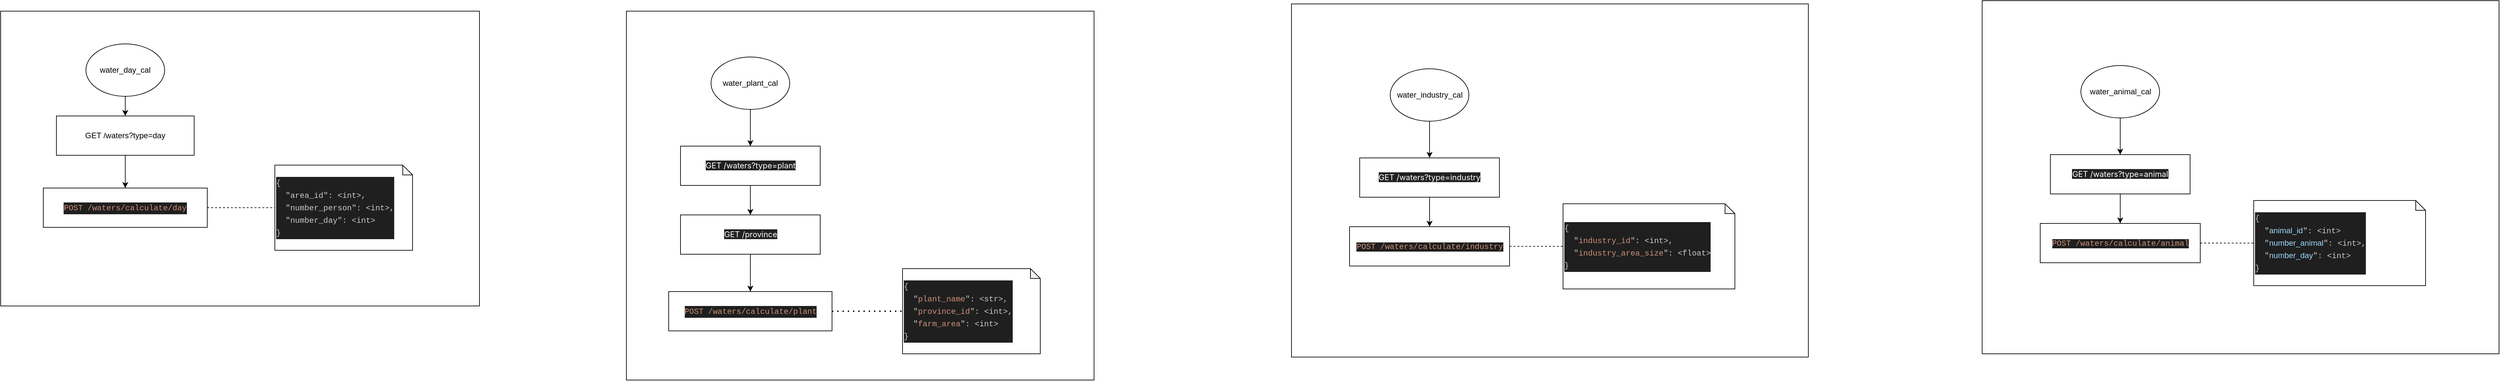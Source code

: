 <mxfile>
    <diagram id="C1VsJyiSO3eSdsrZI4Uc" name="Page-1">
        <mxGraphModel dx="682" dy="837" grid="0" gridSize="10" guides="1" tooltips="1" connect="1" arrows="1" fold="1" page="0" pageScale="1" pageWidth="850" pageHeight="1100" math="0" shadow="0">
            <root>
                <mxCell id="0"/>
                <mxCell id="1" parent="0"/>
                <mxCell id="30" value="" style="rounded=0;whiteSpace=wrap;html=1;" parent="1" vertex="1">
                    <mxGeometry x="2048" y="-51" width="788" height="539" as="geometry"/>
                </mxCell>
                <mxCell id="22" value="" style="rounded=0;whiteSpace=wrap;html=1;" parent="1" vertex="1">
                    <mxGeometry x="1034" y="-40" width="713" height="563" as="geometry"/>
                </mxCell>
                <mxCell id="8" value="" style="rounded=0;whiteSpace=wrap;html=1;" parent="1" vertex="1">
                    <mxGeometry x="80" y="-40" width="730" height="450" as="geometry"/>
                </mxCell>
                <mxCell id="6" style="edgeStyle=none;html=1;exitX=0.5;exitY=1;exitDx=0;exitDy=0;entryX=0.5;entryY=0;entryDx=0;entryDy=0;" parent="1" source="2" target="5" edge="1">
                    <mxGeometry relative="1" as="geometry"/>
                </mxCell>
                <mxCell id="2" value="GET /waters?type=day" style="rounded=0;whiteSpace=wrap;html=1;" parent="1" vertex="1">
                    <mxGeometry x="165" y="120" width="210" height="60" as="geometry"/>
                </mxCell>
                <mxCell id="4" style="edgeStyle=none;html=1;exitX=0.5;exitY=1;exitDx=0;exitDy=0;entryX=0.5;entryY=0;entryDx=0;entryDy=0;" parent="1" source="3" target="2" edge="1">
                    <mxGeometry relative="1" as="geometry"/>
                </mxCell>
                <mxCell id="3" value="water_day_cal" style="ellipse;whiteSpace=wrap;html=1;" parent="1" vertex="1">
                    <mxGeometry x="210" y="10" width="120" height="80" as="geometry"/>
                </mxCell>
                <mxCell id="5" value="&lt;p style=&quot;color: rgb(204, 204, 204); background-color: rgb(31, 31, 31); font-family: Menlo, Monaco, &amp;quot;Courier New&amp;quot;, monospace; line-height: 18px;&quot;&gt;&lt;span style=&quot;color: #ce9178;&quot;&gt;POST /waters/calculate/day&lt;/span&gt;&lt;/p&gt;" style="rounded=0;whiteSpace=wrap;html=1;" parent="1" vertex="1">
                    <mxGeometry x="145" y="230" width="250" height="60" as="geometry"/>
                </mxCell>
                <mxCell id="7" value="&lt;div style=&quot;background-color: rgb(31, 31, 31); line-height: 18px;&quot;&gt;&lt;div style=&quot;&quot;&gt;&lt;font face=&quot;Menlo, Monaco, Courier New, monospace&quot; color=&quot;#cccccc&quot;&gt;{&lt;/font&gt;&lt;/div&gt;&lt;div style=&quot;&quot;&gt;&lt;font face=&quot;Menlo, Monaco, Courier New, monospace&quot; color=&quot;#cccccc&quot;&gt;&amp;nbsp; &quot;area_id&quot;: &amp;lt;int&amp;gt;,&lt;/font&gt;&lt;/div&gt;&lt;div style=&quot;&quot;&gt;&lt;font face=&quot;Menlo, Monaco, Courier New, monospace&quot; color=&quot;#cccccc&quot;&gt;&amp;nbsp; &quot;number_person&quot;: &amp;lt;int&amp;gt;,&lt;/font&gt;&lt;/div&gt;&lt;div style=&quot;&quot;&gt;&lt;font face=&quot;Menlo, Monaco, Courier New, monospace&quot; color=&quot;#cccccc&quot;&gt;&amp;nbsp; &quot;number_day&quot;: &amp;lt;int&amp;gt;&lt;/font&gt;&lt;/div&gt;&lt;div style=&quot;&quot;&gt;&lt;font face=&quot;Menlo, Monaco, Courier New, monospace&quot; color=&quot;#cccccc&quot;&gt;}&lt;/font&gt;&lt;/div&gt;&lt;/div&gt;" style="shape=note;whiteSpace=wrap;html=1;backgroundOutline=1;darkOpacity=0.05;size=15;align=left;" parent="1" vertex="1">
                    <mxGeometry x="498" y="195" width="210" height="130" as="geometry"/>
                </mxCell>
                <mxCell id="11" style="edgeStyle=none;html=1;exitX=0.5;exitY=1;exitDx=0;exitDy=0;entryX=0.5;entryY=0;entryDx=0;entryDy=0;" parent="1" source="9" target="10" edge="1">
                    <mxGeometry relative="1" as="geometry"/>
                </mxCell>
                <mxCell id="9" value="water_plant_cal" style="ellipse;whiteSpace=wrap;html=1;" parent="1" vertex="1">
                    <mxGeometry x="1163" y="30" width="120" height="80" as="geometry"/>
                </mxCell>
                <mxCell id="16" style="edgeStyle=none;html=1;exitX=0.5;exitY=1;exitDx=0;exitDy=0;entryX=0.5;entryY=0;entryDx=0;entryDy=0;" parent="1" source="10" target="15" edge="1">
                    <mxGeometry relative="1" as="geometry"/>
                </mxCell>
                <mxCell id="10" value="&lt;span style=&quot;color: rgb(255, 255, 255); font-family: Inter, system-ui, -apple-system, &amp;quot;system-ui&amp;quot;, &amp;quot;Segoe UI&amp;quot;, Roboto, Oxygen, Ubuntu, Cantarell, &amp;quot;Fira Sans&amp;quot;, &amp;quot;Droid Sans&amp;quot;, Helvetica, Arial, sans-serif; text-align: left; background-color: rgb(33, 33, 33);&quot;&gt;GET /waters?type=plant&lt;/span&gt;" style="rounded=0;whiteSpace=wrap;html=1;" parent="1" vertex="1">
                    <mxGeometry x="1116.5" y="166" width="213" height="60" as="geometry"/>
                </mxCell>
                <mxCell id="12" value="&lt;div style=&quot;color: rgb(204, 204, 204); background-color: rgb(31, 31, 31); font-family: Menlo, Monaco, &amp;quot;Courier New&amp;quot;, monospace; line-height: 18px;&quot;&gt;&lt;span style=&quot;color: #ce9178;&quot;&gt;POST /waters/calculate/plant&lt;/span&gt;&lt;/div&gt;" style="rounded=0;whiteSpace=wrap;html=1;" parent="1" vertex="1">
                    <mxGeometry x="1098.5" y="388" width="249" height="60" as="geometry"/>
                </mxCell>
                <mxCell id="14" value="&lt;div style=&quot;background-color: rgb(31, 31, 31); line-height: 18px;&quot;&gt;&lt;div style=&quot;&quot;&gt;&lt;font face=&quot;Menlo, Monaco, Courier New, monospace&quot; color=&quot;#cccccc&quot;&gt;{&lt;/font&gt;&lt;/div&gt;&lt;div style=&quot;&quot;&gt;&lt;font face=&quot;Menlo, Monaco, Courier New, monospace&quot; color=&quot;#cccccc&quot;&gt;&amp;nbsp; &quot;&lt;/font&gt;&lt;span style=&quot;color: rgb(206, 145, 120); font-family: Menlo, Monaco, &amp;quot;Courier New&amp;quot;, monospace;&quot;&gt;plant_name&lt;/span&gt;&lt;span style=&quot;color: rgb(204, 204, 204); font-family: Menlo, Monaco, &amp;quot;Courier New&amp;quot;, monospace;&quot;&gt;&quot;: &amp;lt;str&amp;gt;,&lt;/span&gt;&lt;br&gt;&lt;/div&gt;&lt;div style=&quot;&quot;&gt;&lt;font face=&quot;Menlo, Monaco, Courier New, monospace&quot; color=&quot;#cccccc&quot;&gt;&amp;nbsp; &quot;&lt;/font&gt;&lt;span style=&quot;color: rgb(206, 145, 120); font-family: Menlo, Monaco, &amp;quot;Courier New&amp;quot;, monospace;&quot;&gt;province_id&lt;/span&gt;&lt;span style=&quot;color: rgb(204, 204, 204); font-family: Menlo, Monaco, &amp;quot;Courier New&amp;quot;, monospace;&quot;&gt;&quot;: &amp;lt;int&amp;gt;,&lt;/span&gt;&lt;br&gt;&lt;/div&gt;&lt;div style=&quot;&quot;&gt;&lt;font face=&quot;Menlo, Monaco, Courier New, monospace&quot; color=&quot;#cccccc&quot;&gt;&amp;nbsp; &quot;&lt;/font&gt;&lt;span style=&quot;color: rgb(206, 145, 120); font-family: Menlo, Monaco, &amp;quot;Courier New&amp;quot;, monospace;&quot;&gt;farm_area&lt;/span&gt;&lt;span style=&quot;color: rgb(204, 204, 204); font-family: Menlo, Monaco, &amp;quot;Courier New&amp;quot;, monospace;&quot;&gt;&quot;: &amp;lt;int&amp;gt;&lt;/span&gt;&lt;br&gt;&lt;/div&gt;&lt;div style=&quot;&quot;&gt;&lt;font face=&quot;Menlo, Monaco, Courier New, monospace&quot; color=&quot;#cccccc&quot;&gt;}&lt;/font&gt;&lt;/div&gt;&lt;/div&gt;" style="shape=note;whiteSpace=wrap;html=1;backgroundOutline=1;darkOpacity=0.05;size=15;align=left;" parent="1" vertex="1">
                    <mxGeometry x="1455" y="353" width="210" height="130" as="geometry"/>
                </mxCell>
                <mxCell id="17" style="edgeStyle=none;html=1;exitX=0.5;exitY=1;exitDx=0;exitDy=0;entryX=0.5;entryY=0;entryDx=0;entryDy=0;" parent="1" source="15" target="12" edge="1">
                    <mxGeometry relative="1" as="geometry"/>
                </mxCell>
                <mxCell id="15" value="&lt;span style=&quot;color: rgb(255, 255, 255); font-family: Inter, system-ui, -apple-system, &amp;quot;system-ui&amp;quot;, &amp;quot;Segoe UI&amp;quot;, Roboto, Oxygen, Ubuntu, Cantarell, &amp;quot;Fira Sans&amp;quot;, &amp;quot;Droid Sans&amp;quot;, Helvetica, Arial, sans-serif; text-align: left; background-color: rgb(33, 33, 33);&quot;&gt;GET /province&lt;/span&gt;" style="rounded=0;whiteSpace=wrap;html=1;" parent="1" vertex="1">
                    <mxGeometry x="1116.5" y="271" width="213" height="60" as="geometry"/>
                </mxCell>
                <mxCell id="20" value="" style="endArrow=none;dashed=1;html=1;dashPattern=1 3;strokeWidth=2;exitX=1;exitY=0.5;exitDx=0;exitDy=0;entryX=0;entryY=0.5;entryDx=0;entryDy=0;entryPerimeter=0;" parent="1" source="12" target="14" edge="1">
                    <mxGeometry width="50" height="50" relative="1" as="geometry">
                        <mxPoint x="1535" y="352" as="sourcePoint"/>
                        <mxPoint x="1585" y="302" as="targetPoint"/>
                    </mxGeometry>
                </mxCell>
                <mxCell id="21" value="" style="endArrow=none;dashed=1;html=1;exitX=1;exitY=0.5;exitDx=0;exitDy=0;entryX=0;entryY=0.5;entryDx=0;entryDy=0;entryPerimeter=0;" parent="1" source="5" target="7" edge="1">
                    <mxGeometry width="50" height="50" relative="1" as="geometry">
                        <mxPoint x="698" y="280" as="sourcePoint"/>
                        <mxPoint x="748" y="230" as="targetPoint"/>
                    </mxGeometry>
                </mxCell>
                <mxCell id="26" style="edgeStyle=none;html=1;exitX=0.5;exitY=1;exitDx=0;exitDy=0;entryX=0.5;entryY=0;entryDx=0;entryDy=0;" parent="1" source="23" target="24" edge="1">
                    <mxGeometry relative="1" as="geometry"/>
                </mxCell>
                <mxCell id="23" value="water_industry_cal" style="ellipse;whiteSpace=wrap;html=1;" parent="1" vertex="1">
                    <mxGeometry x="2198.5" y="48" width="120" height="80" as="geometry"/>
                </mxCell>
                <mxCell id="27" style="edgeStyle=none;html=1;exitX=0.5;exitY=1;exitDx=0;exitDy=0;entryX=0.5;entryY=0;entryDx=0;entryDy=0;" parent="1" source="24" target="25" edge="1">
                    <mxGeometry relative="1" as="geometry"/>
                </mxCell>
                <mxCell id="24" value="&lt;span style=&quot;color: rgb(255, 255, 255); font-family: Inter, system-ui, -apple-system, &amp;quot;system-ui&amp;quot;, &amp;quot;Segoe UI&amp;quot;, Roboto, Oxygen, Ubuntu, Cantarell, &amp;quot;Fira Sans&amp;quot;, &amp;quot;Droid Sans&amp;quot;, Helvetica, Arial, sans-serif; text-align: left; background-color: rgb(33, 33, 33);&quot;&gt;GET /waters?type=industry&lt;/span&gt;" style="rounded=0;whiteSpace=wrap;html=1;" parent="1" vertex="1">
                    <mxGeometry x="2152" y="184" width="213" height="60" as="geometry"/>
                </mxCell>
                <mxCell id="25" value="&lt;span style=&quot;color: rgb(206, 145, 120); font-family: Menlo, Monaco, &amp;quot;Courier New&amp;quot;, monospace; background-color: rgb(31, 31, 31);&quot;&gt;POST /waters/calculate/industry&lt;/span&gt;" style="rounded=0;whiteSpace=wrap;html=1;" parent="1" vertex="1">
                    <mxGeometry x="2136.5" y="289" width="244" height="60" as="geometry"/>
                </mxCell>
                <mxCell id="28" value="&lt;div style=&quot;background-color: rgb(31, 31, 31); line-height: 18px;&quot;&gt;&lt;div style=&quot;&quot;&gt;&lt;font face=&quot;Menlo, Monaco, Courier New, monospace&quot; color=&quot;#cccccc&quot;&gt;{&lt;/font&gt;&lt;/div&gt;&lt;div style=&quot;&quot;&gt;&lt;font face=&quot;Menlo, Monaco, Courier New, monospace&quot; color=&quot;#cccccc&quot;&gt;&amp;nbsp; &quot;&lt;/font&gt;&lt;span style=&quot;color: rgb(206, 145, 120); font-family: Menlo, Monaco, &amp;quot;Courier New&amp;quot;, monospace;&quot;&gt;industry_id&lt;/span&gt;&lt;span style=&quot;color: rgb(204, 204, 204); font-family: Menlo, Monaco, &amp;quot;Courier New&amp;quot;, monospace;&quot;&gt;&quot;: &amp;lt;int&amp;gt;,&lt;/span&gt;&lt;br&gt;&lt;/div&gt;&lt;div style=&quot;&quot;&gt;&lt;font face=&quot;Menlo, Monaco, Courier New, monospace&quot; color=&quot;#cccccc&quot;&gt;&amp;nbsp; &quot;&lt;/font&gt;&lt;span style=&quot;color: rgb(206, 145, 120); font-family: Menlo, Monaco, &amp;quot;Courier New&amp;quot;, monospace;&quot;&gt;industry_area_size&lt;/span&gt;&lt;span style=&quot;color: rgb(204, 204, 204); font-family: Menlo, Monaco, &amp;quot;Courier New&amp;quot;, monospace;&quot;&gt;&quot;: &amp;lt;float&amp;gt;&lt;/span&gt;&lt;/div&gt;&lt;div style=&quot;&quot;&gt;&lt;font face=&quot;Menlo, Monaco, Courier New, monospace&quot; color=&quot;#cccccc&quot;&gt;}&lt;/font&gt;&lt;/div&gt;&lt;/div&gt;" style="shape=note;whiteSpace=wrap;html=1;backgroundOutline=1;darkOpacity=0.05;size=15;align=left;" parent="1" vertex="1">
                    <mxGeometry x="2462" y="254" width="262" height="130" as="geometry"/>
                </mxCell>
                <mxCell id="31" value="" style="endArrow=none;dashed=1;html=1;entryX=0;entryY=0.5;entryDx=0;entryDy=0;entryPerimeter=0;exitX=1;exitY=0.5;exitDx=0;exitDy=0;" parent="1" source="25" target="28" edge="1">
                    <mxGeometry width="50" height="50" relative="1" as="geometry">
                        <mxPoint x="2228" y="350" as="sourcePoint"/>
                        <mxPoint x="2278" y="300" as="targetPoint"/>
                    </mxGeometry>
                </mxCell>
                <mxCell id="32" value="" style="rounded=0;whiteSpace=wrap;html=1;" parent="1" vertex="1">
                    <mxGeometry x="3101" y="-56" width="788" height="539" as="geometry"/>
                </mxCell>
                <mxCell id="33" style="edgeStyle=none;html=1;exitX=0.5;exitY=1;exitDx=0;exitDy=0;entryX=0.5;entryY=0;entryDx=0;entryDy=0;" parent="1" source="34" target="36" edge="1">
                    <mxGeometry relative="1" as="geometry"/>
                </mxCell>
                <mxCell id="34" value="water_animal_cal" style="ellipse;whiteSpace=wrap;html=1;" parent="1" vertex="1">
                    <mxGeometry x="3251.5" y="43" width="120" height="80" as="geometry"/>
                </mxCell>
                <mxCell id="35" style="edgeStyle=none;html=1;exitX=0.5;exitY=1;exitDx=0;exitDy=0;entryX=0.5;entryY=0;entryDx=0;entryDy=0;" parent="1" source="36" target="37" edge="1">
                    <mxGeometry relative="1" as="geometry"/>
                </mxCell>
                <mxCell id="36" value="&lt;span style=&quot;color: rgb(255, 255, 255); font-family: Inter, system-ui, -apple-system, &amp;quot;system-ui&amp;quot;, &amp;quot;Segoe UI&amp;quot;, Roboto, Oxygen, Ubuntu, Cantarell, &amp;quot;Fira Sans&amp;quot;, &amp;quot;Droid Sans&amp;quot;, Helvetica, Arial, sans-serif; text-align: left; background-color: rgb(33, 33, 33);&quot;&gt;GET /waters?type=animal&lt;/span&gt;" style="rounded=0;whiteSpace=wrap;html=1;" parent="1" vertex="1">
                    <mxGeometry x="3205" y="179" width="213" height="60" as="geometry"/>
                </mxCell>
                <mxCell id="37" value="&lt;span style=&quot;color: rgb(206, 145, 120); font-family: Menlo, Monaco, &amp;quot;Courier New&amp;quot;, monospace; background-color: rgb(31, 31, 31);&quot;&gt;POST /waters/calculate/animal&lt;/span&gt;" style="rounded=0;whiteSpace=wrap;html=1;" parent="1" vertex="1">
                    <mxGeometry x="3189.5" y="284" width="244" height="60" as="geometry"/>
                </mxCell>
                <mxCell id="38" value="&lt;div style=&quot;background-color: rgb(31, 31, 31); line-height: 18px;&quot;&gt;&lt;div style=&quot;&quot;&gt;&lt;font face=&quot;Menlo, Monaco, Courier New, monospace&quot; color=&quot;#cccccc&quot;&gt;{&lt;/font&gt;&lt;/div&gt;&lt;div style=&quot;&quot;&gt;&lt;font face=&quot;Menlo, Monaco, Courier New, monospace&quot; color=&quot;#cccccc&quot;&gt;&amp;nbsp; &quot;&lt;/font&gt;&lt;span style=&quot;color: rgb(156, 220, 254); background-color: rgb(30, 30, 30);&quot;&gt;animal_id&lt;/span&gt;&lt;span style=&quot;color: rgb(204, 204, 204); font-family: Menlo, Monaco, &amp;quot;Courier New&amp;quot;, monospace;&quot;&gt;&quot;: &amp;lt;int&amp;gt;&lt;/span&gt;&lt;/div&gt;&lt;div style=&quot;&quot;&gt;&lt;font face=&quot;Menlo, Monaco, Courier New, monospace&quot; color=&quot;#cccccc&quot;&gt;&amp;nbsp; &quot;&lt;/font&gt;&lt;span style=&quot;color: rgb(156, 220, 254); background-color: rgb(30, 30, 30);&quot;&gt;number_animal&lt;/span&gt;&lt;span style=&quot;color: rgb(204, 204, 204); font-family: Menlo, Monaco, &amp;quot;Courier New&amp;quot;, monospace;&quot;&gt;&quot;: &amp;lt;int&amp;gt;,&lt;/span&gt;&lt;br&gt;&lt;/div&gt;&lt;div style=&quot;&quot;&gt;&lt;font face=&quot;Menlo, Monaco, Courier New, monospace&quot; color=&quot;#cccccc&quot;&gt;&amp;nbsp; &quot;&lt;/font&gt;&lt;span style=&quot;color: rgb(156, 220, 254); background-color: rgb(30, 30, 30);&quot;&gt;number_day&lt;/span&gt;&lt;span style=&quot;color: rgb(204, 204, 204); font-family: Menlo, Monaco, &amp;quot;Courier New&amp;quot;, monospace;&quot;&gt;&quot;: &amp;lt;int&amp;gt;&lt;/span&gt;&lt;br&gt;&lt;/div&gt;&lt;div style=&quot;&quot;&gt;&lt;font face=&quot;Menlo, Monaco, Courier New, monospace&quot; color=&quot;#cccccc&quot;&gt;}&lt;/font&gt;&lt;/div&gt;&lt;/div&gt;" style="shape=note;whiteSpace=wrap;html=1;backgroundOutline=1;darkOpacity=0.05;size=15;align=left;" parent="1" vertex="1">
                    <mxGeometry x="3515" y="249" width="262" height="130" as="geometry"/>
                </mxCell>
                <mxCell id="39" value="" style="endArrow=none;dashed=1;html=1;entryX=0;entryY=0.5;entryDx=0;entryDy=0;entryPerimeter=0;exitX=1;exitY=0.5;exitDx=0;exitDy=0;" parent="1" source="37" target="38" edge="1">
                    <mxGeometry width="50" height="50" relative="1" as="geometry">
                        <mxPoint x="3281" y="345" as="sourcePoint"/>
                        <mxPoint x="3331" y="295" as="targetPoint"/>
                    </mxGeometry>
                </mxCell>
            </root>
        </mxGraphModel>
    </diagram>
</mxfile>